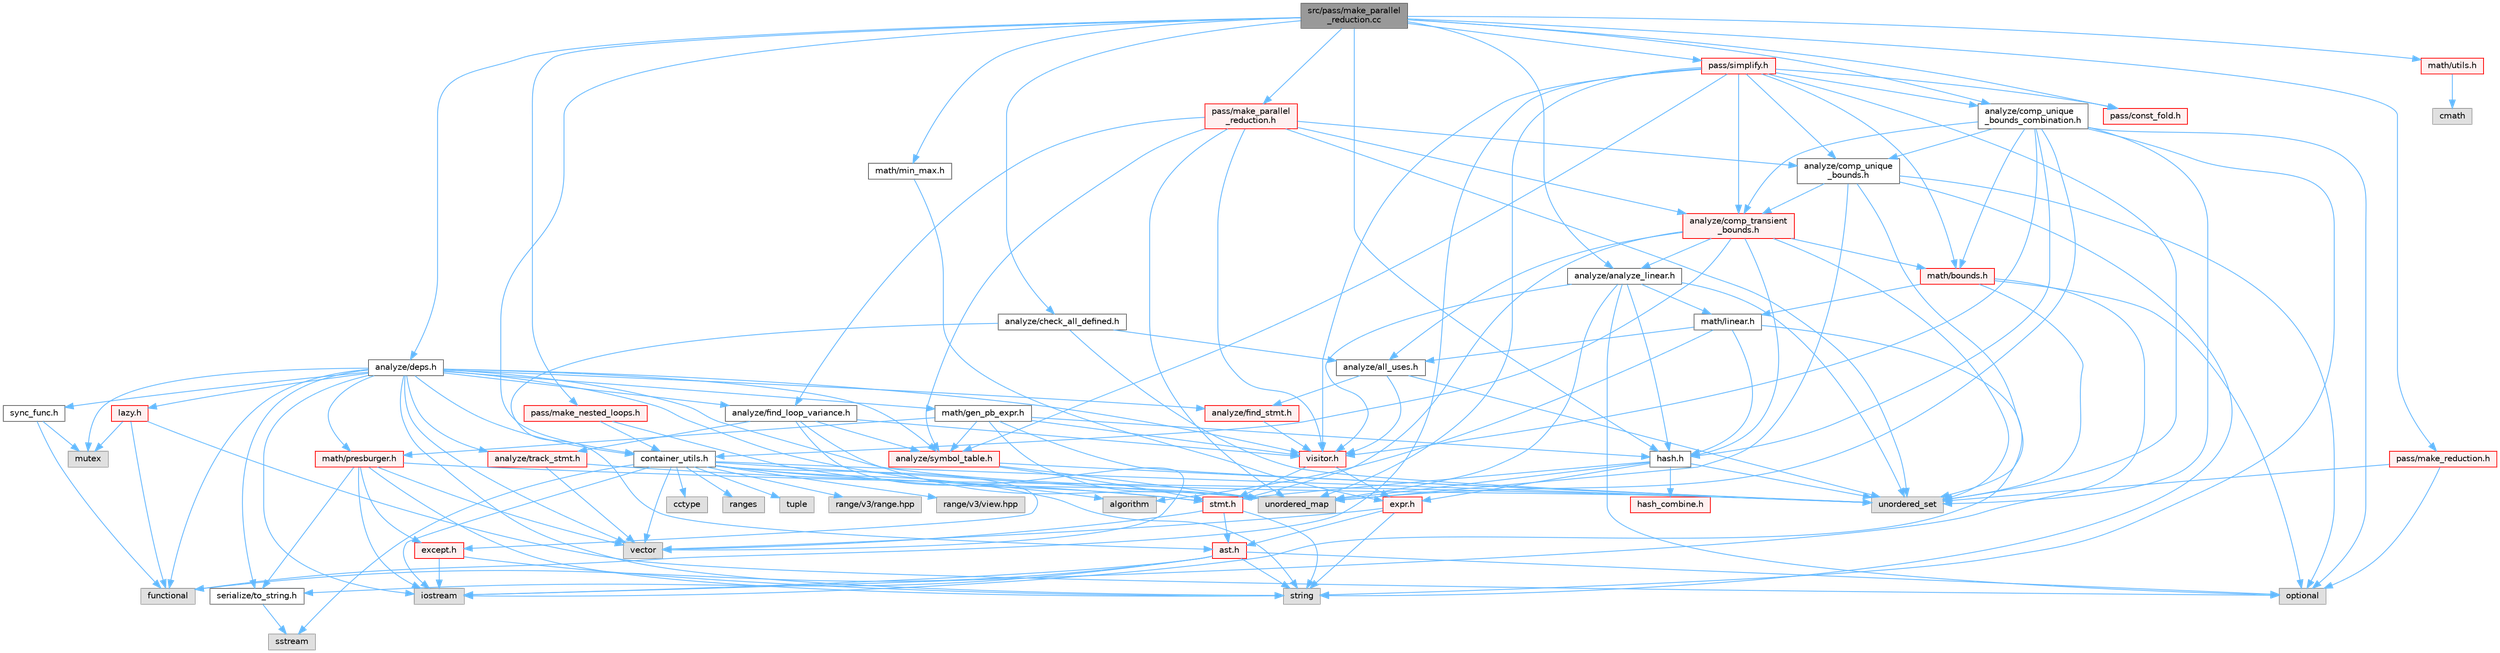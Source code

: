 digraph "src/pass/make_parallel_reduction.cc"
{
 // LATEX_PDF_SIZE
  bgcolor="transparent";
  edge [fontname=Helvetica,fontsize=10,labelfontname=Helvetica,labelfontsize=10];
  node [fontname=Helvetica,fontsize=10,shape=box,height=0.2,width=0.4];
  Node1 [label="src/pass/make_parallel\l_reduction.cc",height=0.2,width=0.4,color="gray40", fillcolor="grey60", style="filled", fontcolor="black",tooltip=" "];
  Node1 -> Node2 [color="steelblue1",style="solid"];
  Node2 [label="analyze/analyze_linear.h",height=0.2,width=0.4,color="grey40", fillcolor="white", style="filled",URL="$analyze__linear_8h.html",tooltip=" "];
  Node2 -> Node3 [color="steelblue1",style="solid"];
  Node3 [label="optional",height=0.2,width=0.4,color="grey60", fillcolor="#E0E0E0", style="filled",tooltip=" "];
  Node2 -> Node4 [color="steelblue1",style="solid"];
  Node4 [label="unordered_map",height=0.2,width=0.4,color="grey60", fillcolor="#E0E0E0", style="filled",tooltip=" "];
  Node2 -> Node5 [color="steelblue1",style="solid"];
  Node5 [label="unordered_set",height=0.2,width=0.4,color="grey60", fillcolor="#E0E0E0", style="filled",tooltip=" "];
  Node2 -> Node6 [color="steelblue1",style="solid"];
  Node6 [label="hash.h",height=0.2,width=0.4,color="grey40", fillcolor="white", style="filled",URL="$hash_8h.html",tooltip=" "];
  Node6 -> Node4 [color="steelblue1",style="solid"];
  Node6 -> Node5 [color="steelblue1",style="solid"];
  Node6 -> Node7 [color="steelblue1",style="solid"];
  Node7 [label="expr.h",height=0.2,width=0.4,color="red", fillcolor="#FFF0F0", style="filled",URL="$expr_8h.html",tooltip=" "];
  Node7 -> Node8 [color="steelblue1",style="solid"];
  Node8 [label="string",height=0.2,width=0.4,color="grey60", fillcolor="#E0E0E0", style="filled",tooltip=" "];
  Node7 -> Node9 [color="steelblue1",style="solid"];
  Node9 [label="vector",height=0.2,width=0.4,color="grey60", fillcolor="#E0E0E0", style="filled",tooltip=" "];
  Node7 -> Node10 [color="steelblue1",style="solid"];
  Node10 [label="ast.h",height=0.2,width=0.4,color="red", fillcolor="#FFF0F0", style="filled",URL="$ast_8h.html",tooltip=" "];
  Node10 -> Node12 [color="steelblue1",style="solid"];
  Node12 [label="functional",height=0.2,width=0.4,color="grey60", fillcolor="#E0E0E0", style="filled",tooltip=" "];
  Node10 -> Node13 [color="steelblue1",style="solid"];
  Node13 [label="iostream",height=0.2,width=0.4,color="grey60", fillcolor="#E0E0E0", style="filled",tooltip=" "];
  Node10 -> Node3 [color="steelblue1",style="solid"];
  Node10 -> Node8 [color="steelblue1",style="solid"];
  Node10 -> Node27 [color="steelblue1",style="solid"];
  Node27 [label="serialize/to_string.h",height=0.2,width=0.4,color="grey40", fillcolor="white", style="filled",URL="$to__string_8h.html",tooltip=" "];
  Node27 -> Node28 [color="steelblue1",style="solid"];
  Node28 [label="sstream",height=0.2,width=0.4,color="grey60", fillcolor="#E0E0E0", style="filled",tooltip=" "];
  Node6 -> Node39 [color="steelblue1",style="solid"];
  Node39 [label="hash_combine.h",height=0.2,width=0.4,color="red", fillcolor="#FFF0F0", style="filled",URL="$hash__combine_8h.html",tooltip=" "];
  Node6 -> Node40 [color="steelblue1",style="solid"];
  Node40 [label="stmt.h",height=0.2,width=0.4,color="red", fillcolor="#FFF0F0", style="filled",URL="$stmt_8h.html",tooltip=" "];
  Node40 -> Node8 [color="steelblue1",style="solid"];
  Node40 -> Node9 [color="steelblue1",style="solid"];
  Node40 -> Node10 [color="steelblue1",style="solid"];
  Node2 -> Node49 [color="steelblue1",style="solid"];
  Node49 [label="math/linear.h",height=0.2,width=0.4,color="grey40", fillcolor="white", style="filled",URL="$linear_8h.html",tooltip=" "];
  Node49 -> Node33 [color="steelblue1",style="solid"];
  Node33 [label="algorithm",height=0.2,width=0.4,color="grey60", fillcolor="#E0E0E0", style="filled",tooltip=" "];
  Node49 -> Node13 [color="steelblue1",style="solid"];
  Node49 -> Node50 [color="steelblue1",style="solid"];
  Node50 [label="analyze/all_uses.h",height=0.2,width=0.4,color="grey40", fillcolor="white", style="filled",URL="$all__uses_8h.html",tooltip=" "];
  Node50 -> Node5 [color="steelblue1",style="solid"];
  Node50 -> Node51 [color="steelblue1",style="solid"];
  Node51 [label="analyze/find_stmt.h",height=0.2,width=0.4,color="red", fillcolor="#FFF0F0", style="filled",URL="$find__stmt_8h.html",tooltip=" "];
  Node51 -> Node59 [color="steelblue1",style="solid"];
  Node59 [label="visitor.h",height=0.2,width=0.4,color="red", fillcolor="#FFF0F0", style="filled",URL="$visitor_8h.html",tooltip=" "];
  Node59 -> Node7 [color="steelblue1",style="solid"];
  Node59 -> Node40 [color="steelblue1",style="solid"];
  Node50 -> Node59 [color="steelblue1",style="solid"];
  Node49 -> Node6 [color="steelblue1",style="solid"];
  Node2 -> Node59 [color="steelblue1",style="solid"];
  Node1 -> Node64 [color="steelblue1",style="solid"];
  Node64 [label="analyze/check_all_defined.h",height=0.2,width=0.4,color="grey40", fillcolor="white", style="filled",URL="$check__all__defined_8h.html",tooltip=" "];
  Node64 -> Node5 [color="steelblue1",style="solid"];
  Node64 -> Node50 [color="steelblue1",style="solid"];
  Node64 -> Node10 [color="steelblue1",style="solid"];
  Node1 -> Node65 [color="steelblue1",style="solid"];
  Node65 [label="analyze/comp_unique\l_bounds_combination.h",height=0.2,width=0.4,color="grey40", fillcolor="white", style="filled",URL="$comp__unique__bounds__combination_8h.html",tooltip=" "];
  Node65 -> Node3 [color="steelblue1",style="solid"];
  Node65 -> Node8 [color="steelblue1",style="solid"];
  Node65 -> Node4 [color="steelblue1",style="solid"];
  Node65 -> Node5 [color="steelblue1",style="solid"];
  Node65 -> Node66 [color="steelblue1",style="solid"];
  Node66 [label="analyze/comp_transient\l_bounds.h",height=0.2,width=0.4,color="red", fillcolor="#FFF0F0", style="filled",URL="$comp__transient__bounds_8h.html",tooltip=" "];
  Node66 -> Node5 [color="steelblue1",style="solid"];
  Node66 -> Node50 [color="steelblue1",style="solid"];
  Node66 -> Node2 [color="steelblue1",style="solid"];
  Node66 -> Node32 [color="steelblue1",style="solid"];
  Node32 [label="container_utils.h",height=0.2,width=0.4,color="grey40", fillcolor="white", style="filled",URL="$container__utils_8h.html",tooltip=" "];
  Node32 -> Node33 [color="steelblue1",style="solid"];
  Node32 -> Node34 [color="steelblue1",style="solid"];
  Node34 [label="cctype",height=0.2,width=0.4,color="grey60", fillcolor="#E0E0E0", style="filled",tooltip=" "];
  Node32 -> Node13 [color="steelblue1",style="solid"];
  Node32 -> Node35 [color="steelblue1",style="solid"];
  Node35 [label="ranges",height=0.2,width=0.4,color="grey60", fillcolor="#E0E0E0", style="filled",tooltip=" "];
  Node32 -> Node28 [color="steelblue1",style="solid"];
  Node32 -> Node8 [color="steelblue1",style="solid"];
  Node32 -> Node36 [color="steelblue1",style="solid"];
  Node36 [label="tuple",height=0.2,width=0.4,color="grey60", fillcolor="#E0E0E0", style="filled",tooltip=" "];
  Node32 -> Node4 [color="steelblue1",style="solid"];
  Node32 -> Node5 [color="steelblue1",style="solid"];
  Node32 -> Node9 [color="steelblue1",style="solid"];
  Node32 -> Node37 [color="steelblue1",style="solid"];
  Node37 [label="range/v3/range.hpp",height=0.2,width=0.4,color="grey60", fillcolor="#E0E0E0", style="filled",tooltip=" "];
  Node32 -> Node38 [color="steelblue1",style="solid"];
  Node38 [label="range/v3/view.hpp",height=0.2,width=0.4,color="grey60", fillcolor="#E0E0E0", style="filled",tooltip=" "];
  Node32 -> Node25 [color="steelblue1",style="solid"];
  Node25 [label="except.h",height=0.2,width=0.4,color="red", fillcolor="#FFF0F0", style="filled",URL="$except_8h.html",tooltip=" "];
  Node25 -> Node13 [color="steelblue1",style="solid"];
  Node25 -> Node8 [color="steelblue1",style="solid"];
  Node66 -> Node6 [color="steelblue1",style="solid"];
  Node66 -> Node68 [color="steelblue1",style="solid"];
  Node68 [label="math/bounds.h",height=0.2,width=0.4,color="red", fillcolor="#FFF0F0", style="filled",URL="$bounds_8h.html",tooltip=" "];
  Node68 -> Node13 [color="steelblue1",style="solid"];
  Node68 -> Node3 [color="steelblue1",style="solid"];
  Node68 -> Node5 [color="steelblue1",style="solid"];
  Node68 -> Node49 [color="steelblue1",style="solid"];
  Node66 -> Node40 [color="steelblue1",style="solid"];
  Node65 -> Node73 [color="steelblue1",style="solid"];
  Node73 [label="analyze/comp_unique\l_bounds.h",height=0.2,width=0.4,color="grey40", fillcolor="white", style="filled",URL="$comp__unique__bounds_8h.html",tooltip=" "];
  Node73 -> Node3 [color="steelblue1",style="solid"];
  Node73 -> Node8 [color="steelblue1",style="solid"];
  Node73 -> Node4 [color="steelblue1",style="solid"];
  Node73 -> Node5 [color="steelblue1",style="solid"];
  Node73 -> Node66 [color="steelblue1",style="solid"];
  Node65 -> Node6 [color="steelblue1",style="solid"];
  Node65 -> Node68 [color="steelblue1",style="solid"];
  Node65 -> Node59 [color="steelblue1",style="solid"];
  Node1 -> Node74 [color="steelblue1",style="solid"];
  Node74 [label="analyze/deps.h",height=0.2,width=0.4,color="grey40", fillcolor="white", style="filled",URL="$deps_8h.html",tooltip=" "];
  Node74 -> Node12 [color="steelblue1",style="solid"];
  Node74 -> Node13 [color="steelblue1",style="solid"];
  Node74 -> Node62 [color="steelblue1",style="solid"];
  Node62 [label="mutex",height=0.2,width=0.4,color="grey60", fillcolor="#E0E0E0", style="filled",tooltip=" "];
  Node74 -> Node8 [color="steelblue1",style="solid"];
  Node74 -> Node4 [color="steelblue1",style="solid"];
  Node74 -> Node5 [color="steelblue1",style="solid"];
  Node74 -> Node9 [color="steelblue1",style="solid"];
  Node74 -> Node75 [color="steelblue1",style="solid"];
  Node75 [label="analyze/find_loop_variance.h",height=0.2,width=0.4,color="grey40", fillcolor="white", style="filled",URL="$find__loop__variance_8h.html",tooltip=" "];
  Node75 -> Node4 [color="steelblue1",style="solid"];
  Node75 -> Node9 [color="steelblue1",style="solid"];
  Node75 -> Node76 [color="steelblue1",style="solid"];
  Node76 [label="analyze/symbol_table.h",height=0.2,width=0.4,color="red", fillcolor="#FFF0F0", style="filled",URL="$symbol__table_8h.html",tooltip=" "];
  Node76 -> Node4 [color="steelblue1",style="solid"];
  Node76 -> Node5 [color="steelblue1",style="solid"];
  Node76 -> Node40 [color="steelblue1",style="solid"];
  Node75 -> Node77 [color="steelblue1",style="solid"];
  Node77 [label="analyze/track_stmt.h",height=0.2,width=0.4,color="red", fillcolor="#FFF0F0", style="filled",URL="$track__stmt_8h.html",tooltip=" "];
  Node77 -> Node9 [color="steelblue1",style="solid"];
  Node77 -> Node40 [color="steelblue1",style="solid"];
  Node75 -> Node59 [color="steelblue1",style="solid"];
  Node74 -> Node51 [color="steelblue1",style="solid"];
  Node74 -> Node76 [color="steelblue1",style="solid"];
  Node74 -> Node77 [color="steelblue1",style="solid"];
  Node74 -> Node32 [color="steelblue1",style="solid"];
  Node74 -> Node78 [color="steelblue1",style="solid"];
  Node78 [label="lazy.h",height=0.2,width=0.4,color="red", fillcolor="#FFF0F0", style="filled",URL="$lazy_8h.html",tooltip=" "];
  Node78 -> Node12 [color="steelblue1",style="solid"];
  Node78 -> Node62 [color="steelblue1",style="solid"];
  Node78 -> Node3 [color="steelblue1",style="solid"];
  Node74 -> Node79 [color="steelblue1",style="solid"];
  Node79 [label="math/gen_pb_expr.h",height=0.2,width=0.4,color="grey40", fillcolor="white", style="filled",URL="$gen__pb__expr_8h.html",tooltip=" "];
  Node79 -> Node4 [color="steelblue1",style="solid"];
  Node79 -> Node5 [color="steelblue1",style="solid"];
  Node79 -> Node76 [color="steelblue1",style="solid"];
  Node79 -> Node6 [color="steelblue1",style="solid"];
  Node79 -> Node80 [color="steelblue1",style="solid"];
  Node80 [label="math/presburger.h",height=0.2,width=0.4,color="red", fillcolor="#FFF0F0", style="filled",URL="$presburger_8h.html",tooltip=" "];
  Node80 -> Node13 [color="steelblue1",style="solid"];
  Node80 -> Node8 [color="steelblue1",style="solid"];
  Node80 -> Node5 [color="steelblue1",style="solid"];
  Node80 -> Node9 [color="steelblue1",style="solid"];
  Node80 -> Node25 [color="steelblue1",style="solid"];
  Node80 -> Node27 [color="steelblue1",style="solid"];
  Node79 -> Node59 [color="steelblue1",style="solid"];
  Node74 -> Node80 [color="steelblue1",style="solid"];
  Node74 -> Node27 [color="steelblue1",style="solid"];
  Node74 -> Node97 [color="steelblue1",style="solid"];
  Node97 [label="sync_func.h",height=0.2,width=0.4,color="grey40", fillcolor="white", style="filled",URL="$sync__func_8h.html",tooltip=" "];
  Node97 -> Node12 [color="steelblue1",style="solid"];
  Node97 -> Node62 [color="steelblue1",style="solid"];
  Node74 -> Node59 [color="steelblue1",style="solid"];
  Node1 -> Node32 [color="steelblue1",style="solid"];
  Node1 -> Node6 [color="steelblue1",style="solid"];
  Node1 -> Node98 [color="steelblue1",style="solid"];
  Node98 [label="math/min_max.h",height=0.2,width=0.4,color="grey40", fillcolor="white", style="filled",URL="$min__max_8h.html",tooltip=" "];
  Node98 -> Node7 [color="steelblue1",style="solid"];
  Node1 -> Node70 [color="steelblue1",style="solid"];
  Node70 [label="math/utils.h",height=0.2,width=0.4,color="red", fillcolor="#FFF0F0", style="filled",URL="$utils_8h.html",tooltip=" "];
  Node70 -> Node71 [color="steelblue1",style="solid"];
  Node71 [label="cmath",height=0.2,width=0.4,color="grey60", fillcolor="#E0E0E0", style="filled",tooltip=" "];
  Node1 -> Node99 [color="steelblue1",style="solid"];
  Node99 [label="pass/const_fold.h",height=0.2,width=0.4,color="red", fillcolor="#FFF0F0", style="filled",URL="$const__fold_8h.html",tooltip=" "];
  Node1 -> Node101 [color="steelblue1",style="solid"];
  Node101 [label="pass/make_nested_loops.h",height=0.2,width=0.4,color="red", fillcolor="#FFF0F0", style="filled",URL="$make__nested__loops_8h.html",tooltip=" "];
  Node101 -> Node32 [color="steelblue1",style="solid"];
  Node101 -> Node40 [color="steelblue1",style="solid"];
  Node1 -> Node102 [color="steelblue1",style="solid"];
  Node102 [label="pass/make_parallel\l_reduction.h",height=0.2,width=0.4,color="red", fillcolor="#FFF0F0", style="filled",URL="$make__parallel__reduction_8h.html",tooltip=" "];
  Node102 -> Node4 [color="steelblue1",style="solid"];
  Node102 -> Node5 [color="steelblue1",style="solid"];
  Node102 -> Node66 [color="steelblue1",style="solid"];
  Node102 -> Node73 [color="steelblue1",style="solid"];
  Node102 -> Node75 [color="steelblue1",style="solid"];
  Node102 -> Node76 [color="steelblue1",style="solid"];
  Node102 -> Node59 [color="steelblue1",style="solid"];
  Node1 -> Node103 [color="steelblue1",style="solid"];
  Node103 [label="pass/make_reduction.h",height=0.2,width=0.4,color="red", fillcolor="#FFF0F0", style="filled",URL="$make__reduction_8h.html",tooltip=" "];
  Node103 -> Node3 [color="steelblue1",style="solid"];
  Node103 -> Node5 [color="steelblue1",style="solid"];
  Node1 -> Node104 [color="steelblue1",style="solid"];
  Node104 [label="pass/simplify.h",height=0.2,width=0.4,color="red", fillcolor="#FFF0F0", style="filled",URL="$simplify_8h.html",tooltip=" "];
  Node104 -> Node12 [color="steelblue1",style="solid"];
  Node104 -> Node4 [color="steelblue1",style="solid"];
  Node104 -> Node5 [color="steelblue1",style="solid"];
  Node104 -> Node66 [color="steelblue1",style="solid"];
  Node104 -> Node73 [color="steelblue1",style="solid"];
  Node104 -> Node65 [color="steelblue1",style="solid"];
  Node104 -> Node76 [color="steelblue1",style="solid"];
  Node104 -> Node68 [color="steelblue1",style="solid"];
  Node104 -> Node99 [color="steelblue1",style="solid"];
  Node104 -> Node59 [color="steelblue1",style="solid"];
}
